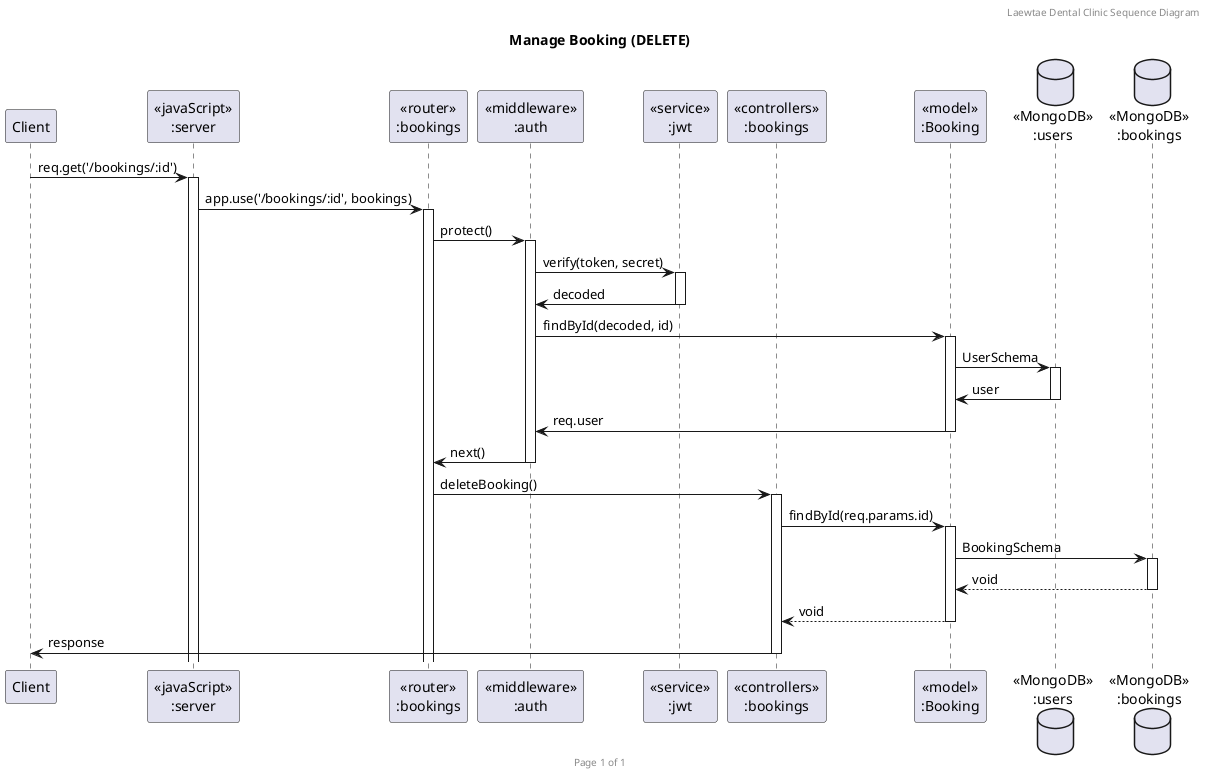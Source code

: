 @startuml Manage Booking (DELETE)

header Laewtae Dental Clinic Sequence Diagram
footer Page %page% of %lastpage%
title "Manage Booking (DELETE)"

participant "Client" as client
participant "<<javaScript>>\n:server" as server
participant "<<router>>\n:bookings" as routerBookings
participant "<<middleware>>\n:auth" as auth
participant "<<service>>\n:jwt" as jwt
participant "<<controllers>>\n:bookings" as controllersBookings
participant "<<model>>\n:Booking" as modelBooking
database "<<MongoDB>>\n:users" as UsersDatabase
database "<<MongoDB>>\n:bookings" as BookingsDatabase

client->server ++:req.get('/bookings/:id')
server->routerBookings ++:app.use('/bookings/:id', bookings)
routerBookings -> auth ++:protect()
auth -> jwt ++:verify(token, secret)
auth <- jwt --:decoded
auth -> modelBooking ++:findById(decoded, id)
modelBooking -> UsersDatabase ++:UserSchema
modelBooking <- UsersDatabase --:user
auth <- modelBooking --:req.user
routerBookings <- auth --:next()
routerBookings -> controllersBookings ++:deleteBooking()
controllersBookings->modelBooking ++:findById(req.params.id)
modelBooking ->BookingsDatabase ++: BookingSchema
BookingsDatabase --> modelBooking --: void
controllersBookings <-- modelBooking --:void
controllersBookings->client --:response

@enduml